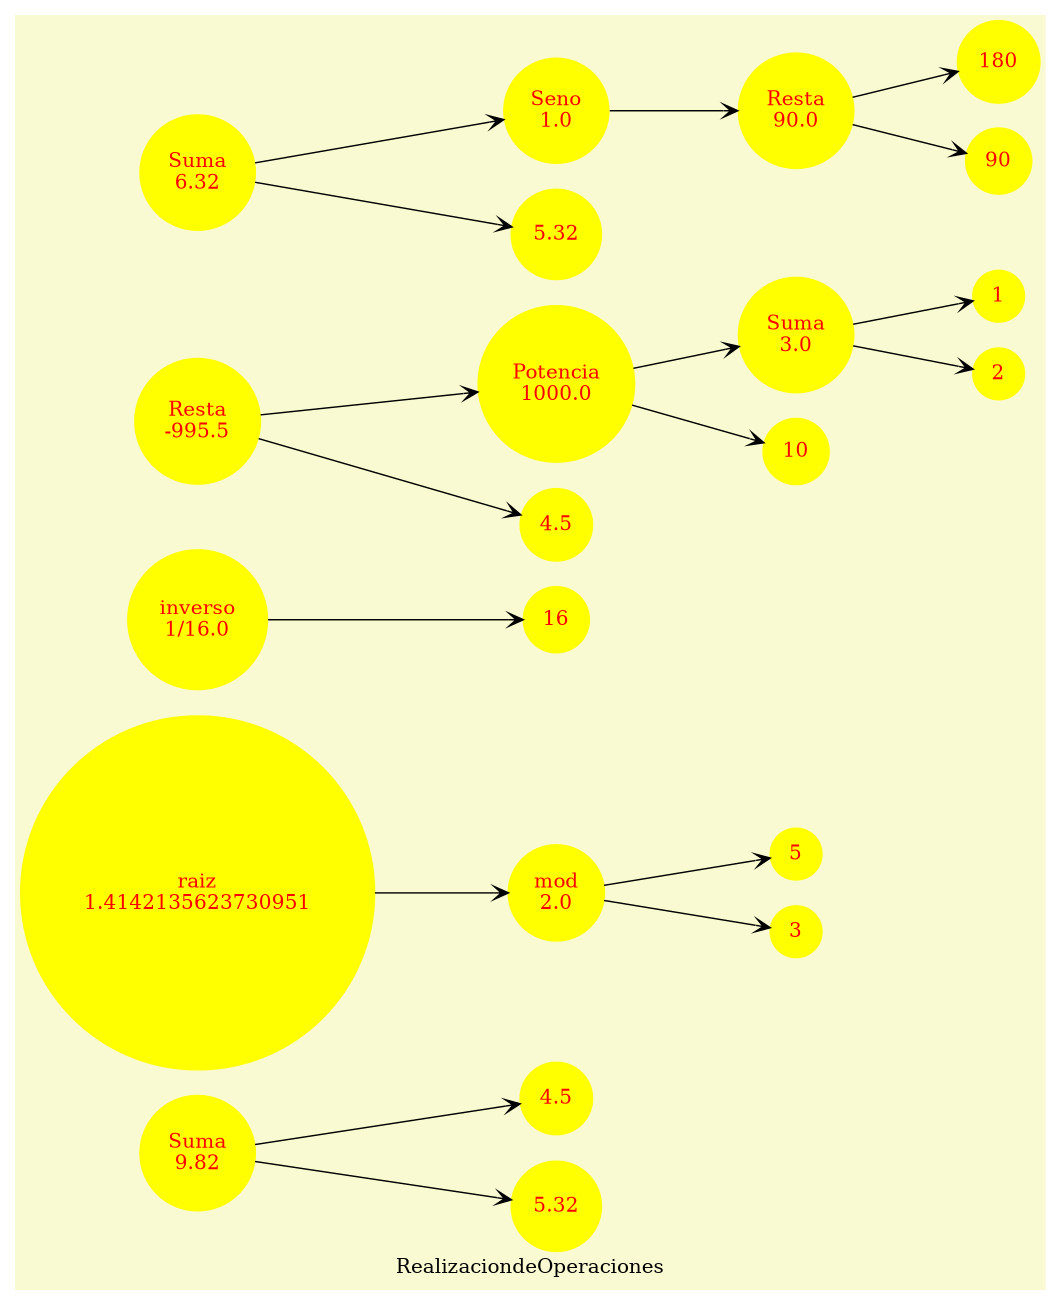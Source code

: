 digraph G {
        rankdir=LR
        size= 8.5
        ranksep=1
        bgcolor = lightgoldenrodyellow
        margin = 0.1
        edge[arrowhead = vee];node [style=filled,color=Yellow, shape = circle,fontcolor= Red];
		label = "RealizaciondeOperaciones";
    d1  [label = "Suma
9.82"];
    d2 [label = "4.5"];
    d3  [label = "5.32"];
    d1 -> d2;
    d1 -> d3;
    i4  [label = "mod
2.0"]
    i5  [label = "5"];
    i6  [label = "3"];
    i4 -> i5;
    i4 -> i6;
    z7 [label = "raiz
1.4142135623730951"];
    z7 -> i4;
    y8  [label = "inverso
1/16.0"];
    y9  [label = "16"];
    y8 -> y9;
    i10  [label = "Suma
3.0"]
    i11  [label = "1"];
    i12  [label = "2"];
    i10 -> i11;
    i10 -> i12;
    h13  [label = "Potencia
1000.0"];
    h14  [label = "10"];
    h13 -> h14;
    h13 ->i10;
    c15  [label = "Resta
-995.5"];
    c16 [label = "4.5"];
    c15-> c16;
    c15-> h13;
    i17  [label = "Resta
90.0"]
    i18  [label = "180"];
    i19  [label = "90"];
    i17 -> i18;
    i17 -> i19;
    g20  [label = "Seno
1.0"];
    g20 ->i17;
    b21  [label = "Suma
6.32"];
    b22  [label = "5.32"];
    b21 ->g20;
    b21 -> b22;}